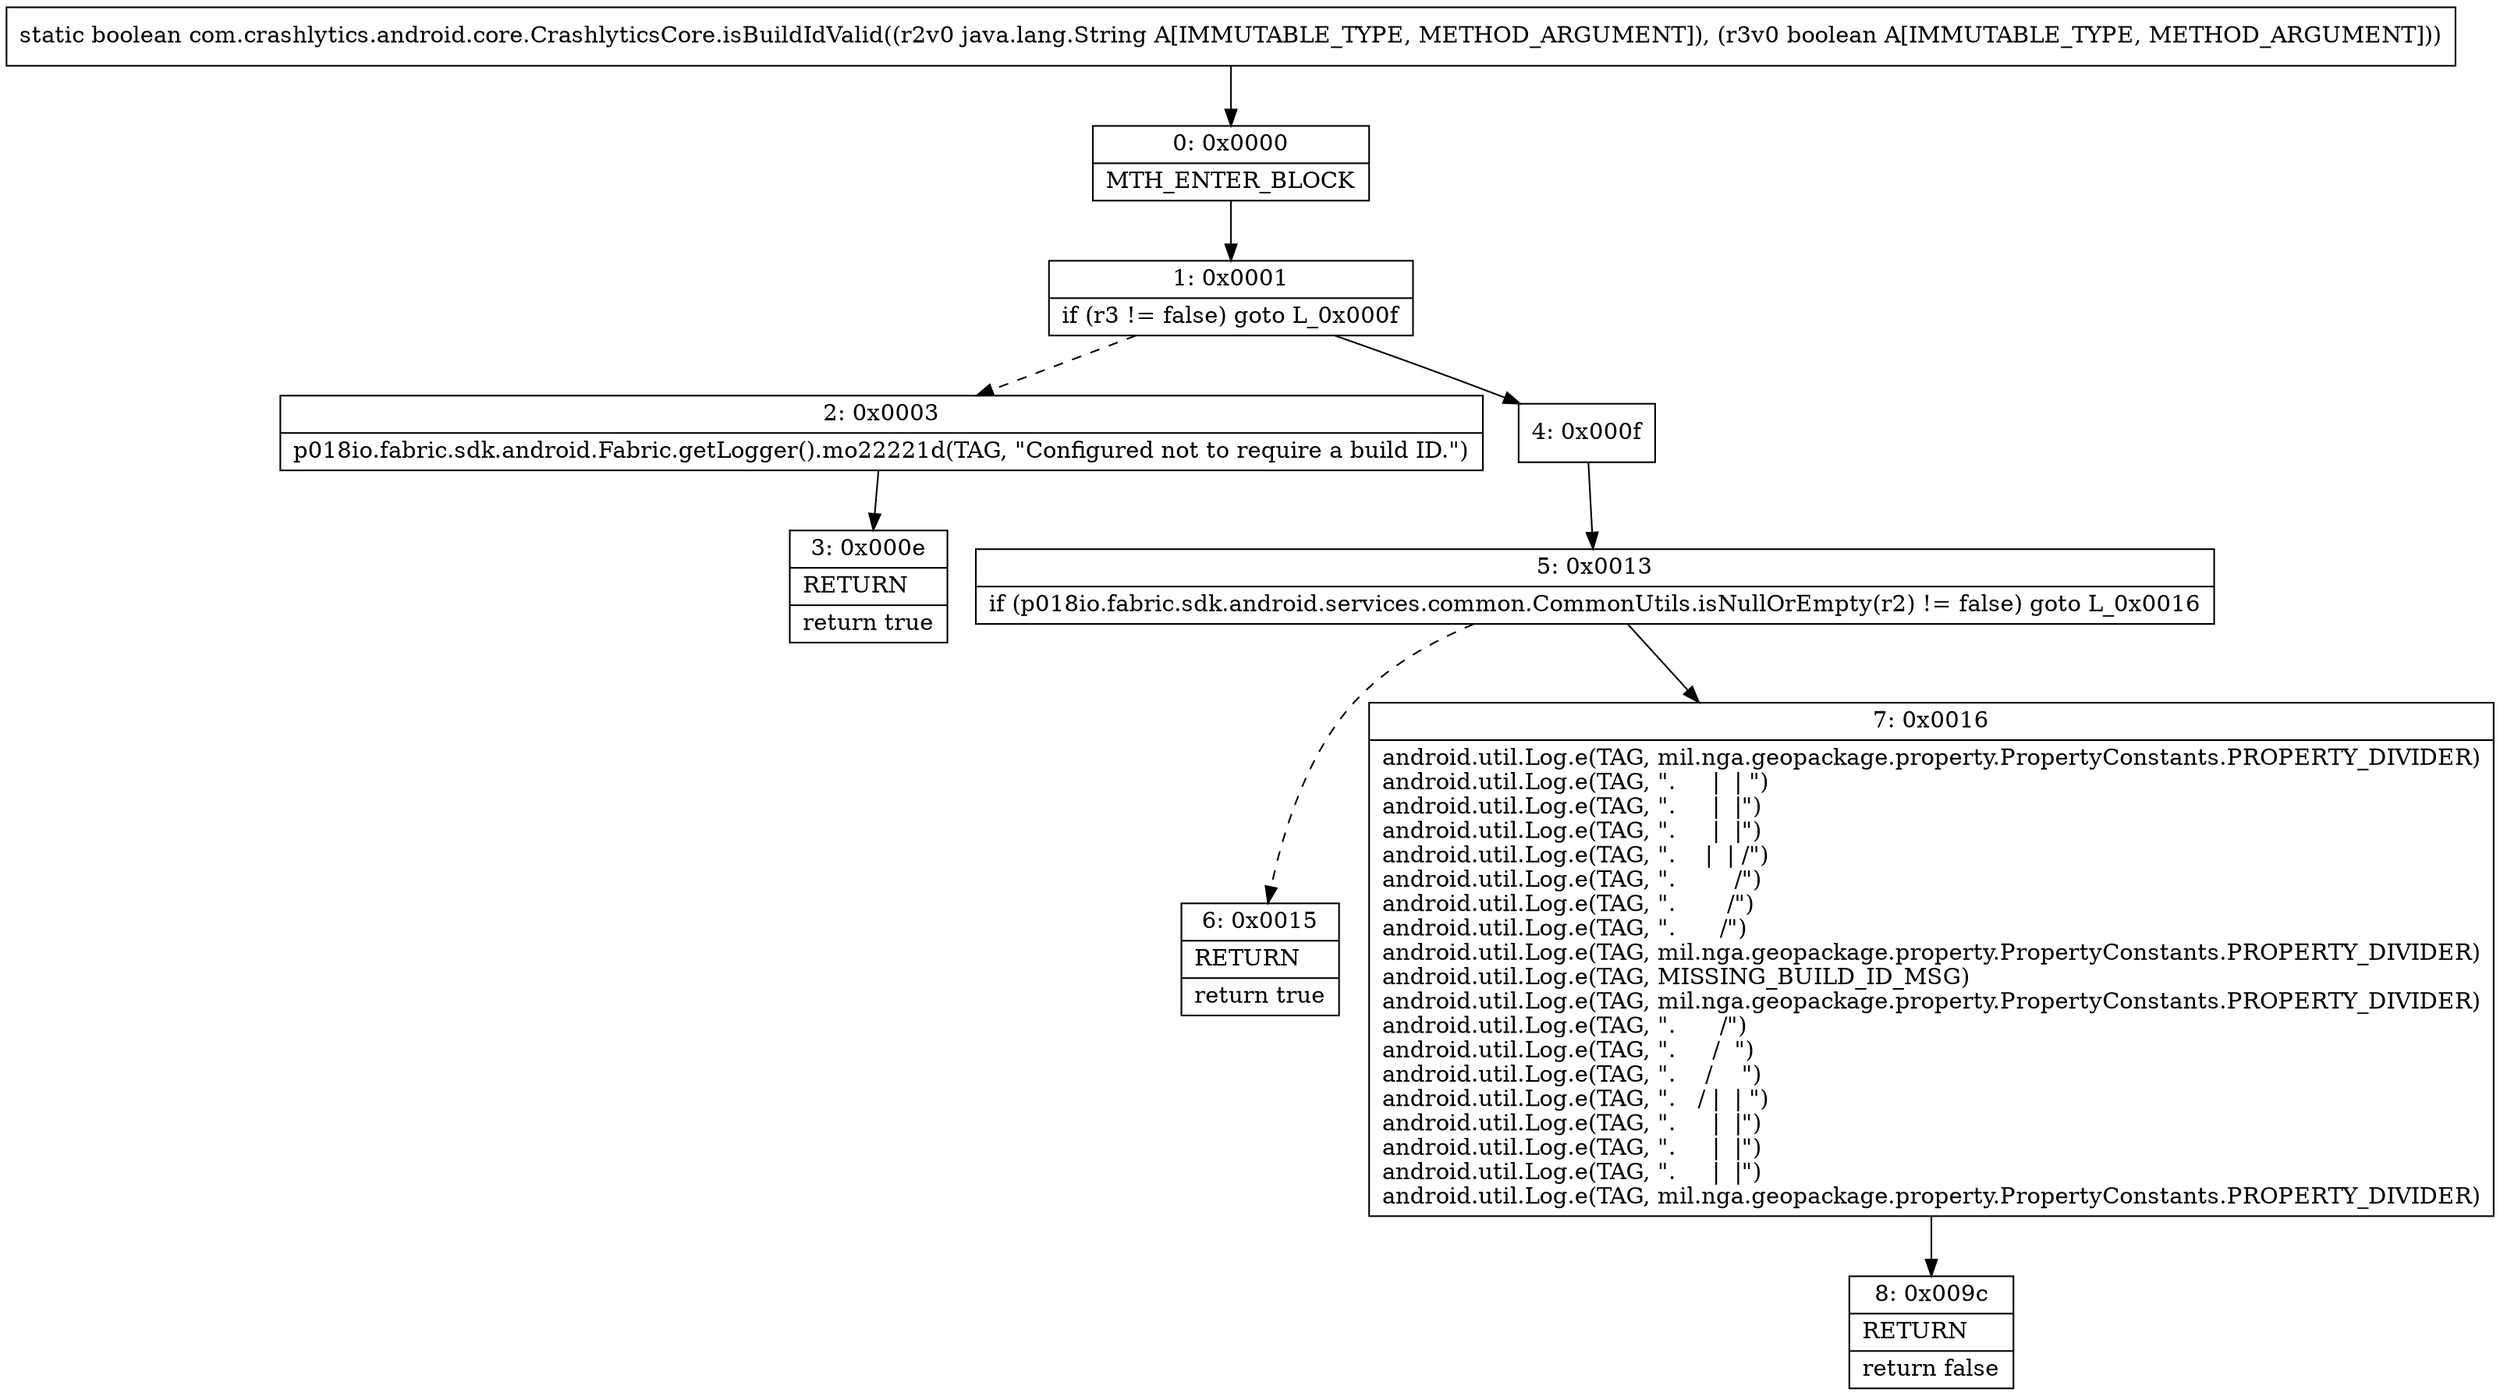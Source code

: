 digraph "CFG forcom.crashlytics.android.core.CrashlyticsCore.isBuildIdValid(Ljava\/lang\/String;Z)Z" {
Node_0 [shape=record,label="{0\:\ 0x0000|MTH_ENTER_BLOCK\l}"];
Node_1 [shape=record,label="{1\:\ 0x0001|if (r3 != false) goto L_0x000f\l}"];
Node_2 [shape=record,label="{2\:\ 0x0003|p018io.fabric.sdk.android.Fabric.getLogger().mo22221d(TAG, \"Configured not to require a build ID.\")\l}"];
Node_3 [shape=record,label="{3\:\ 0x000e|RETURN\l|return true\l}"];
Node_4 [shape=record,label="{4\:\ 0x000f}"];
Node_5 [shape=record,label="{5\:\ 0x0013|if (p018io.fabric.sdk.android.services.common.CommonUtils.isNullOrEmpty(r2) != false) goto L_0x0016\l}"];
Node_6 [shape=record,label="{6\:\ 0x0015|RETURN\l|return true\l}"];
Node_7 [shape=record,label="{7\:\ 0x0016|android.util.Log.e(TAG, mil.nga.geopackage.property.PropertyConstants.PROPERTY_DIVIDER)\landroid.util.Log.e(TAG, \".     \|  \| \")\landroid.util.Log.e(TAG, \".     \|  \|\")\landroid.util.Log.e(TAG, \".     \|  \|\")\landroid.util.Log.e(TAG, \".    \|  \| \/\")\landroid.util.Log.e(TAG, \".        \/\")\landroid.util.Log.e(TAG, \".       \/\")\landroid.util.Log.e(TAG, \".      \/\")\landroid.util.Log.e(TAG, mil.nga.geopackage.property.PropertyConstants.PROPERTY_DIVIDER)\landroid.util.Log.e(TAG, MISSING_BUILD_ID_MSG)\landroid.util.Log.e(TAG, mil.nga.geopackage.property.PropertyConstants.PROPERTY_DIVIDER)\landroid.util.Log.e(TAG, \".      \/\")\landroid.util.Log.e(TAG, \".     \/  \")\landroid.util.Log.e(TAG, \".    \/    \")\landroid.util.Log.e(TAG, \".   \/ \|  \| \")\landroid.util.Log.e(TAG, \".     \|  \|\")\landroid.util.Log.e(TAG, \".     \|  \|\")\landroid.util.Log.e(TAG, \".     \|  \|\")\landroid.util.Log.e(TAG, mil.nga.geopackage.property.PropertyConstants.PROPERTY_DIVIDER)\l}"];
Node_8 [shape=record,label="{8\:\ 0x009c|RETURN\l|return false\l}"];
MethodNode[shape=record,label="{static boolean com.crashlytics.android.core.CrashlyticsCore.isBuildIdValid((r2v0 java.lang.String A[IMMUTABLE_TYPE, METHOD_ARGUMENT]), (r3v0 boolean A[IMMUTABLE_TYPE, METHOD_ARGUMENT])) }"];
MethodNode -> Node_0;
Node_0 -> Node_1;
Node_1 -> Node_2[style=dashed];
Node_1 -> Node_4;
Node_2 -> Node_3;
Node_4 -> Node_5;
Node_5 -> Node_6[style=dashed];
Node_5 -> Node_7;
Node_7 -> Node_8;
}

